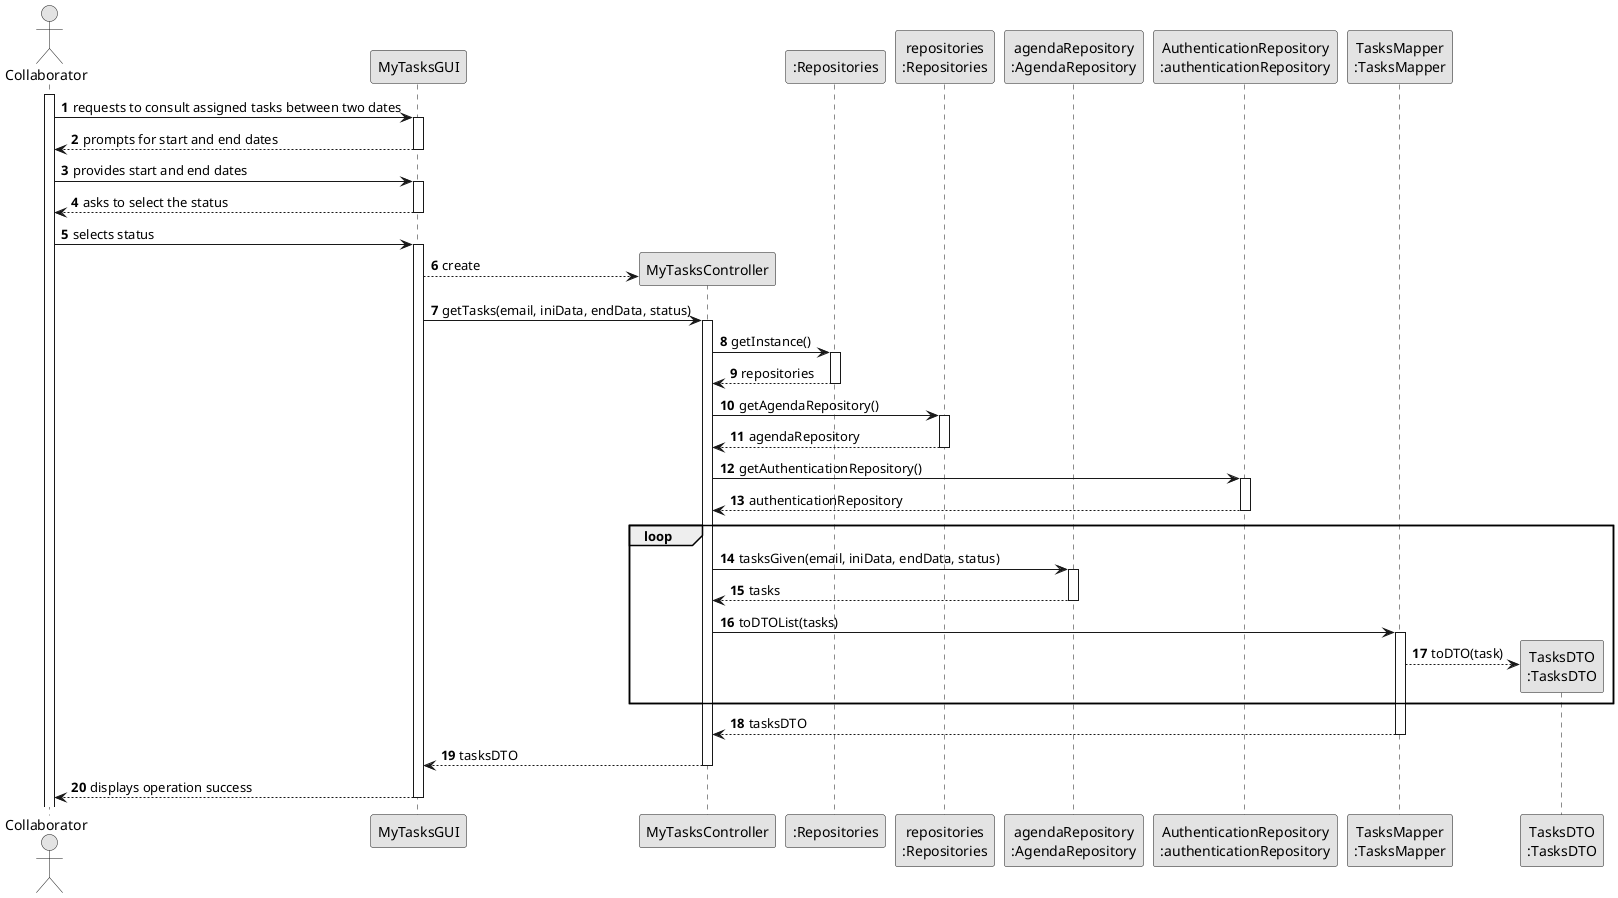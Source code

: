 @startuml
skinparam monochrome true
skinparam packageStyle rectangle
skinparam shadowing false

autonumber

'hide footbox
actor "Collaborator" as Employee
participant "MyTasksGUI" as UI
participant "MyTasksController" as CTRL
participant ":Repositories" as REP
participant "repositories\n:Repositories" as PLAT
participant "agendaRepository\n:AgendaRepository" as AG
participant "AuthenticationRepository\n:authenticationRepository" as aut
participant "TasksMapper\n:TasksMapper" as Mapper
participant "TasksDTO\n:TasksDTO" as DTO

activate Employee

    Employee -> UI :  requests to consult assigned tasks between two dates

    activate UI

        UI --> Employee : prompts for start and end dates
    deactivate UI

    Employee -> UI : provides start and end dates

    activate UI

        UI --> Employee : asks to select the status
    deactivate UI

    Employee -> UI : selects status
    activate UI

        UI --> CTRL** : create

        UI -> CTRL : getTasks(email, iniData, endData, status)

        activate CTRL

             CTRL -> REP : getInstance()

            activate REP

                CTRL <-- REP : repositories
            deactivate REP

            CTRL -> PLAT : getAgendaRepository()

            activate PLAT

                CTRL <-- PLAT : agendaRepository
            deactivate PLAT

            CTRL -> aut : getAuthenticationRepository()

            activate aut

                aut --> CTRL : authenticationRepository
            deactivate aut
            group loop

                CTRL -> AG : tasksGiven(email, iniData, endData, status)

                activate AG

                    AG --> CTRL : tasks
                deactivate AG

                CTRL -> Mapper : toDTOList(tasks)
                activate Mapper

                    Mapper --> DTO** : toDTO(task)

            end
                    Mapper --> CTRL : tasksDTO
                deactivate Mapper
            CTRL --> UI : tasksDTO
        deactivate CTRL

        UI --> Employee : displays operation success
    deactivate UI


@enduml